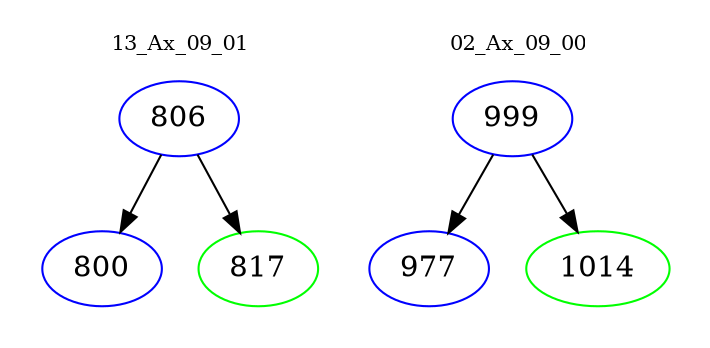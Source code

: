 digraph{
subgraph cluster_0 {
color = white
label = "13_Ax_09_01";
fontsize=10;
T0_806 [label="806", color="blue"]
T0_806 -> T0_800 [color="black"]
T0_800 [label="800", color="blue"]
T0_806 -> T0_817 [color="black"]
T0_817 [label="817", color="green"]
}
subgraph cluster_1 {
color = white
label = "02_Ax_09_00";
fontsize=10;
T1_999 [label="999", color="blue"]
T1_999 -> T1_977 [color="black"]
T1_977 [label="977", color="blue"]
T1_999 -> T1_1014 [color="black"]
T1_1014 [label="1014", color="green"]
}
}
